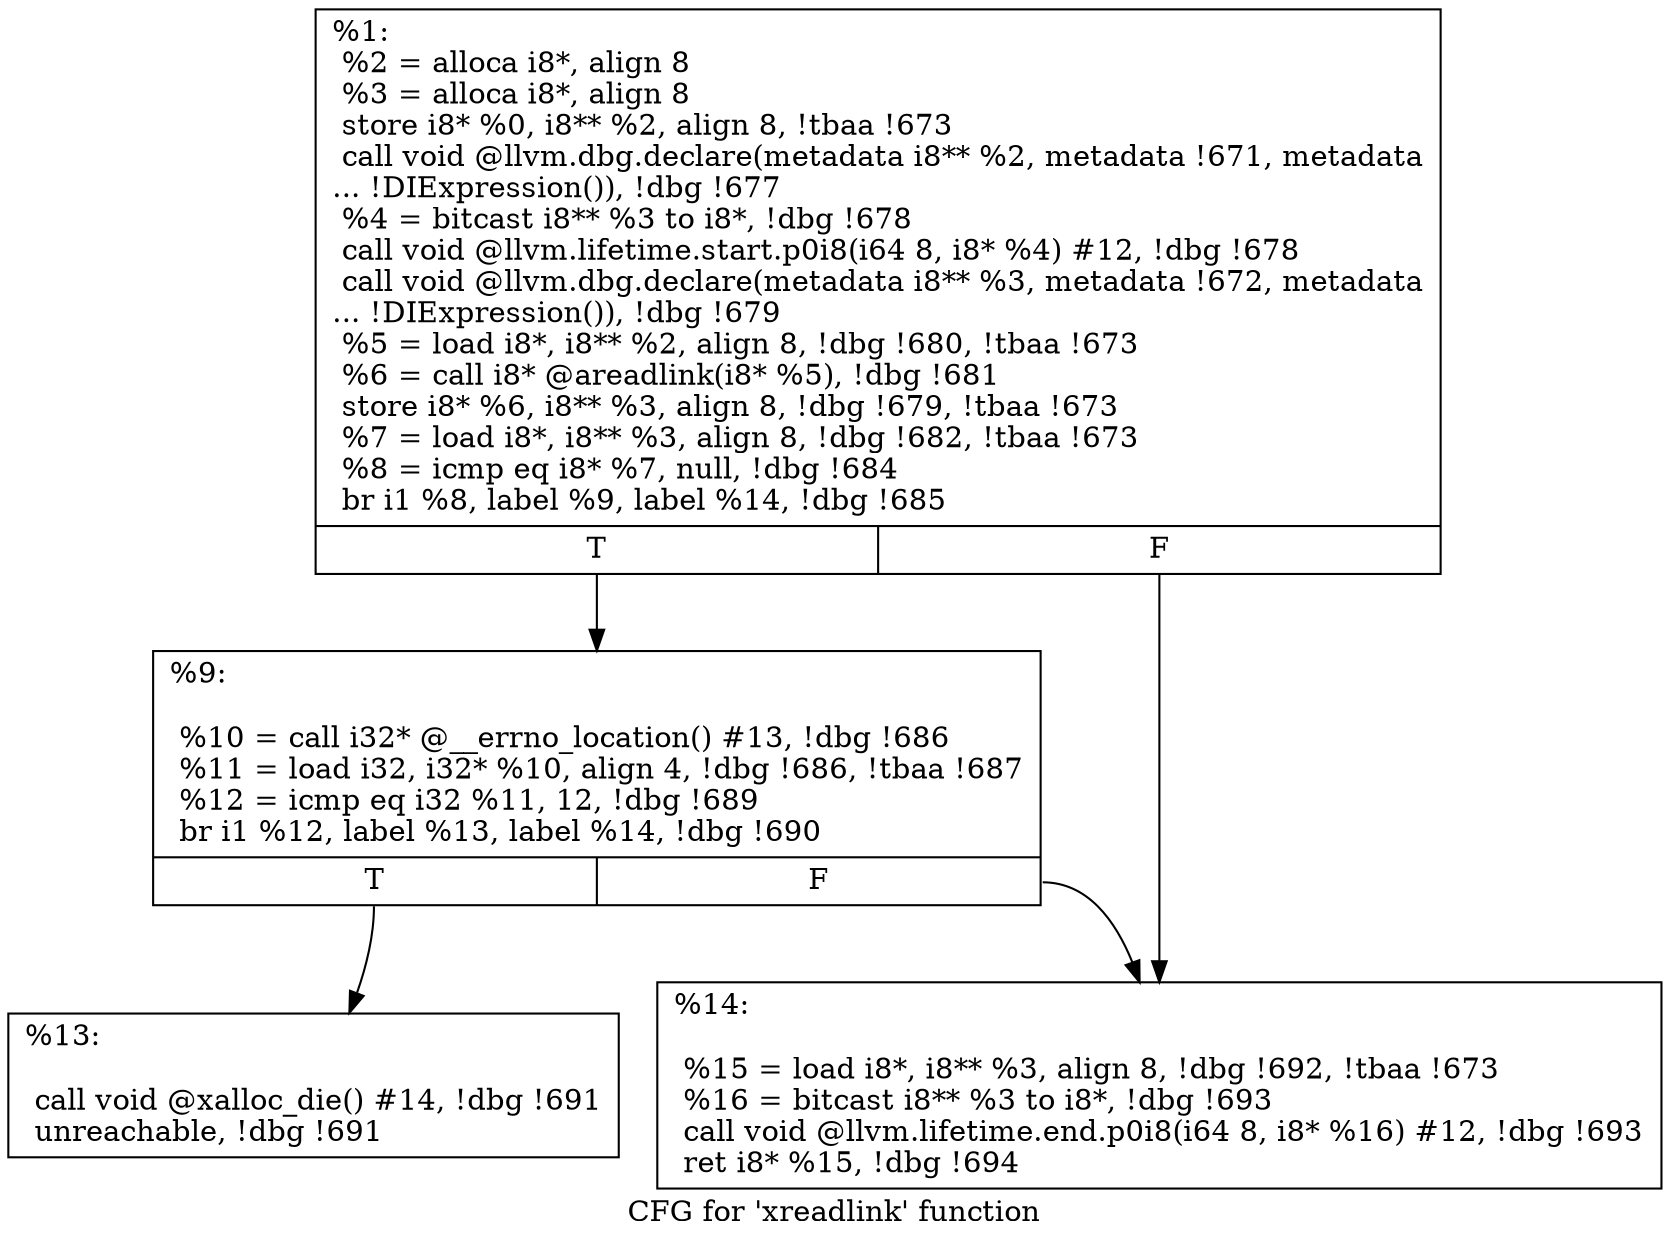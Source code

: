 digraph "CFG for 'xreadlink' function" {
	label="CFG for 'xreadlink' function";

	Node0x1335f60 [shape=record,label="{%1:\l  %2 = alloca i8*, align 8\l  %3 = alloca i8*, align 8\l  store i8* %0, i8** %2, align 8, !tbaa !673\l  call void @llvm.dbg.declare(metadata i8** %2, metadata !671, metadata\l... !DIExpression()), !dbg !677\l  %4 = bitcast i8** %3 to i8*, !dbg !678\l  call void @llvm.lifetime.start.p0i8(i64 8, i8* %4) #12, !dbg !678\l  call void @llvm.dbg.declare(metadata i8** %3, metadata !672, metadata\l... !DIExpression()), !dbg !679\l  %5 = load i8*, i8** %2, align 8, !dbg !680, !tbaa !673\l  %6 = call i8* @areadlink(i8* %5), !dbg !681\l  store i8* %6, i8** %3, align 8, !dbg !679, !tbaa !673\l  %7 = load i8*, i8** %3, align 8, !dbg !682, !tbaa !673\l  %8 = icmp eq i8* %7, null, !dbg !684\l  br i1 %8, label %9, label %14, !dbg !685\l|{<s0>T|<s1>F}}"];
	Node0x1335f60:s0 -> Node0x1336470;
	Node0x1335f60:s1 -> Node0x1336510;
	Node0x1336470 [shape=record,label="{%9:\l\l  %10 = call i32* @__errno_location() #13, !dbg !686\l  %11 = load i32, i32* %10, align 4, !dbg !686, !tbaa !687\l  %12 = icmp eq i32 %11, 12, !dbg !689\l  br i1 %12, label %13, label %14, !dbg !690\l|{<s0>T|<s1>F}}"];
	Node0x1336470:s0 -> Node0x13364c0;
	Node0x1336470:s1 -> Node0x1336510;
	Node0x13364c0 [shape=record,label="{%13:\l\l  call void @xalloc_die() #14, !dbg !691\l  unreachable, !dbg !691\l}"];
	Node0x1336510 [shape=record,label="{%14:\l\l  %15 = load i8*, i8** %3, align 8, !dbg !692, !tbaa !673\l  %16 = bitcast i8** %3 to i8*, !dbg !693\l  call void @llvm.lifetime.end.p0i8(i64 8, i8* %16) #12, !dbg !693\l  ret i8* %15, !dbg !694\l}"];
}
